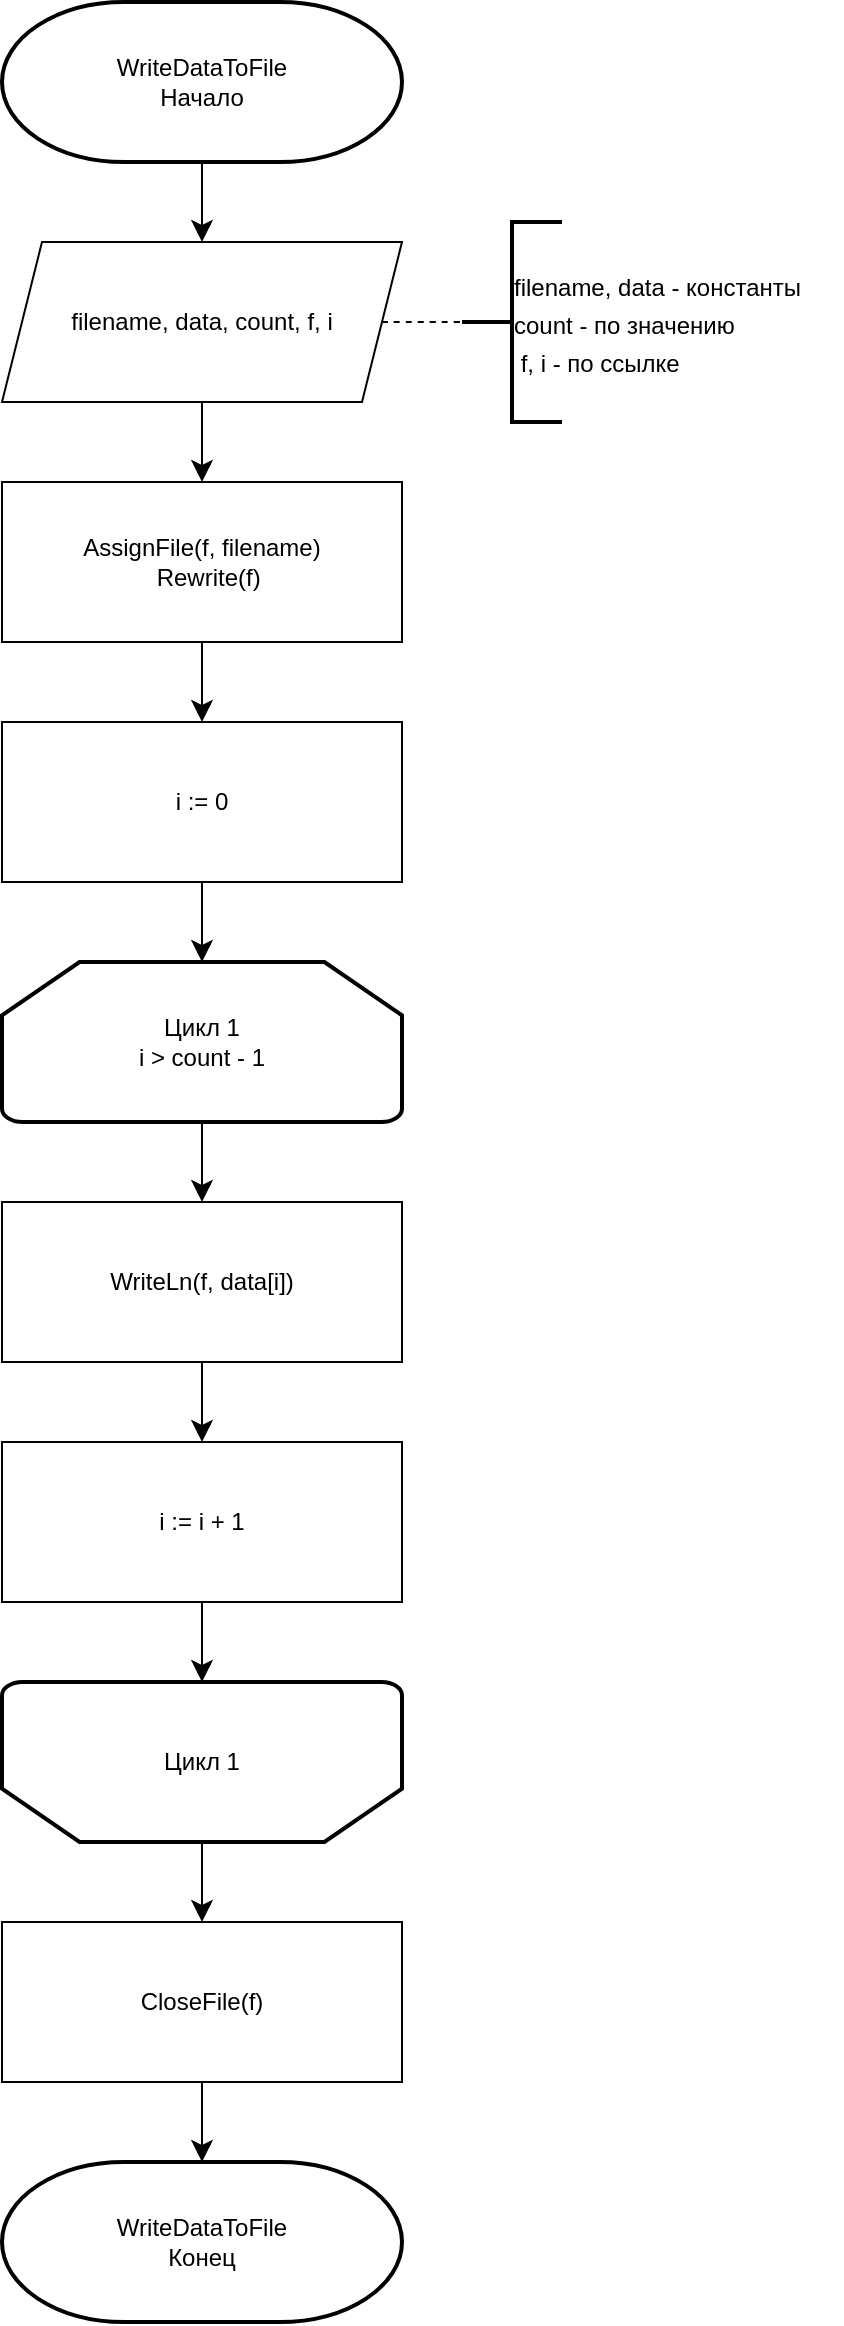 <mxfile version="25.0.3">
  <diagram id="C5RBs43oDa-KdzZeNtuy" name="Page-1">
    <mxGraphModel dx="464" dy="945" grid="1" gridSize="10" guides="1" tooltips="1" connect="1" arrows="1" fold="1" page="1" pageScale="1" pageWidth="827" pageHeight="1169" math="0" shadow="0">
      <root>
        <mxCell id="WIyWlLk6GJQsqaUBKTNV-0" />
        <mxCell id="WIyWlLk6GJQsqaUBKTNV-1" parent="WIyWlLk6GJQsqaUBKTNV-0" />
        <mxCell id="qn3okUwRUSZE87y8_UJs-2" value="" style="edgeStyle=none;curved=1;rounded=0;orthogonalLoop=1;jettySize=auto;html=1;fontSize=12;startSize=8;endSize=8;" edge="1" parent="WIyWlLk6GJQsqaUBKTNV-1" source="qn3okUwRUSZE87y8_UJs-0" target="qn3okUwRUSZE87y8_UJs-1">
          <mxGeometry relative="1" as="geometry" />
        </mxCell>
        <mxCell id="qn3okUwRUSZE87y8_UJs-0" value="WriteDataToFile&lt;div&gt;Начало&lt;/div&gt;" style="strokeWidth=2;html=1;shape=mxgraph.flowchart.terminator;whiteSpace=wrap;" vertex="1" parent="WIyWlLk6GJQsqaUBKTNV-1">
          <mxGeometry x="160" y="40" width="200" height="80" as="geometry" />
        </mxCell>
        <mxCell id="qn3okUwRUSZE87y8_UJs-7" value="" style="edgeStyle=none;curved=1;rounded=0;orthogonalLoop=1;jettySize=auto;html=1;fontSize=12;startSize=8;endSize=8;" edge="1" parent="WIyWlLk6GJQsqaUBKTNV-1" source="qn3okUwRUSZE87y8_UJs-1" target="qn3okUwRUSZE87y8_UJs-6">
          <mxGeometry relative="1" as="geometry" />
        </mxCell>
        <mxCell id="qn3okUwRUSZE87y8_UJs-1" value="filename, data, count, f, i" style="shape=parallelogram;perimeter=parallelogramPerimeter;whiteSpace=wrap;html=1;fixedSize=1;" vertex="1" parent="WIyWlLk6GJQsqaUBKTNV-1">
          <mxGeometry x="160" y="160" width="200" height="80" as="geometry" />
        </mxCell>
        <mxCell id="qn3okUwRUSZE87y8_UJs-3" value="" style="endArrow=none;dashed=1;html=1;rounded=0;fontSize=12;startSize=8;endSize=8;curved=1;exitX=1;exitY=0.5;exitDx=0;exitDy=0;" edge="1" parent="WIyWlLk6GJQsqaUBKTNV-1">
          <mxGeometry width="50" height="50" relative="1" as="geometry">
            <mxPoint x="350" y="200" as="sourcePoint" />
            <mxPoint x="400" y="200" as="targetPoint" />
          </mxGeometry>
        </mxCell>
        <mxCell id="qn3okUwRUSZE87y8_UJs-4" value="" style="strokeWidth=2;html=1;shape=mxgraph.flowchart.annotation_2;align=left;labelPosition=right;pointerEvents=1;" vertex="1" parent="WIyWlLk6GJQsqaUBKTNV-1">
          <mxGeometry x="390" y="150" width="50" height="100" as="geometry" />
        </mxCell>
        <mxCell id="qn3okUwRUSZE87y8_UJs-5" value="&lt;span style=&quot;font-size: 12px;&quot;&gt;filename, data - константы&amp;nbsp;&lt;/span&gt;&lt;div&gt;&lt;span style=&quot;font-size: 12px;&quot;&gt;count - по значению&lt;/span&gt;&lt;/div&gt;&lt;div&gt;&lt;span style=&quot;font-size: 12px;&quot;&gt;&amp;nbsp;f, i - по ссылке&lt;/span&gt;&lt;/div&gt;" style="text;html=1;align=left;verticalAlign=middle;whiteSpace=wrap;rounded=0;fontSize=16;" vertex="1" parent="WIyWlLk6GJQsqaUBKTNV-1">
          <mxGeometry x="414" y="150" width="166" height="100" as="geometry" />
        </mxCell>
        <mxCell id="qn3okUwRUSZE87y8_UJs-11" value="" style="edgeStyle=none;curved=1;rounded=0;orthogonalLoop=1;jettySize=auto;html=1;fontSize=12;startSize=8;endSize=8;" edge="1" parent="WIyWlLk6GJQsqaUBKTNV-1" source="qn3okUwRUSZE87y8_UJs-6" target="qn3okUwRUSZE87y8_UJs-9">
          <mxGeometry relative="1" as="geometry" />
        </mxCell>
        <mxCell id="qn3okUwRUSZE87y8_UJs-6" value="&lt;div&gt;AssignFile(f, filename)&lt;/div&gt;&lt;div&gt;&amp;nbsp; Rewrite(f)&lt;/div&gt;" style="rounded=0;whiteSpace=wrap;html=1;" vertex="1" parent="WIyWlLk6GJQsqaUBKTNV-1">
          <mxGeometry x="160" y="280" width="200" height="80" as="geometry" />
        </mxCell>
        <mxCell id="qn3okUwRUSZE87y8_UJs-13" value="" style="edgeStyle=none;curved=1;rounded=0;orthogonalLoop=1;jettySize=auto;html=1;fontSize=12;startSize=8;endSize=8;" edge="1" parent="WIyWlLk6GJQsqaUBKTNV-1" source="qn3okUwRUSZE87y8_UJs-8" target="qn3okUwRUSZE87y8_UJs-10">
          <mxGeometry relative="1" as="geometry" />
        </mxCell>
        <mxCell id="qn3okUwRUSZE87y8_UJs-8" value="Цикл 1&lt;div&gt;i &amp;gt; count - 1&lt;/div&gt;" style="strokeWidth=2;html=1;shape=mxgraph.flowchart.loop_limit;whiteSpace=wrap;" vertex="1" parent="WIyWlLk6GJQsqaUBKTNV-1">
          <mxGeometry x="160" y="520" width="200" height="80" as="geometry" />
        </mxCell>
        <mxCell id="qn3okUwRUSZE87y8_UJs-12" value="" style="edgeStyle=none;curved=1;rounded=0;orthogonalLoop=1;jettySize=auto;html=1;fontSize=12;startSize=8;endSize=8;" edge="1" parent="WIyWlLk6GJQsqaUBKTNV-1" source="qn3okUwRUSZE87y8_UJs-9" target="qn3okUwRUSZE87y8_UJs-8">
          <mxGeometry relative="1" as="geometry" />
        </mxCell>
        <mxCell id="qn3okUwRUSZE87y8_UJs-9" value="i := 0" style="rounded=0;whiteSpace=wrap;html=1;" vertex="1" parent="WIyWlLk6GJQsqaUBKTNV-1">
          <mxGeometry x="160" y="400" width="200" height="80" as="geometry" />
        </mxCell>
        <mxCell id="qn3okUwRUSZE87y8_UJs-16" value="" style="edgeStyle=none;curved=1;rounded=0;orthogonalLoop=1;jettySize=auto;html=1;fontSize=12;startSize=8;endSize=8;" edge="1" parent="WIyWlLk6GJQsqaUBKTNV-1" source="qn3okUwRUSZE87y8_UJs-10" target="qn3okUwRUSZE87y8_UJs-15">
          <mxGeometry relative="1" as="geometry" />
        </mxCell>
        <mxCell id="qn3okUwRUSZE87y8_UJs-10" value="WriteLn(f, data[i])" style="rounded=0;whiteSpace=wrap;html=1;" vertex="1" parent="WIyWlLk6GJQsqaUBKTNV-1">
          <mxGeometry x="160" y="640" width="200" height="80" as="geometry" />
        </mxCell>
        <mxCell id="qn3okUwRUSZE87y8_UJs-19" value="" style="edgeStyle=none;curved=1;rounded=0;orthogonalLoop=1;jettySize=auto;html=1;fontSize=12;startSize=8;endSize=8;" edge="1" parent="WIyWlLk6GJQsqaUBKTNV-1" source="qn3okUwRUSZE87y8_UJs-14" target="qn3okUwRUSZE87y8_UJs-18">
          <mxGeometry relative="1" as="geometry" />
        </mxCell>
        <mxCell id="qn3okUwRUSZE87y8_UJs-14" value="Цикл 1" style="strokeWidth=2;html=1;shape=mxgraph.flowchart.loop_limit;whiteSpace=wrap;direction=west;" vertex="1" parent="WIyWlLk6GJQsqaUBKTNV-1">
          <mxGeometry x="160" y="880" width="200" height="80" as="geometry" />
        </mxCell>
        <mxCell id="qn3okUwRUSZE87y8_UJs-17" value="" style="edgeStyle=none;curved=1;rounded=0;orthogonalLoop=1;jettySize=auto;html=1;fontSize=12;startSize=8;endSize=8;" edge="1" parent="WIyWlLk6GJQsqaUBKTNV-1" source="qn3okUwRUSZE87y8_UJs-15" target="qn3okUwRUSZE87y8_UJs-14">
          <mxGeometry relative="1" as="geometry" />
        </mxCell>
        <mxCell id="qn3okUwRUSZE87y8_UJs-15" value="i := i + 1" style="rounded=0;whiteSpace=wrap;html=1;" vertex="1" parent="WIyWlLk6GJQsqaUBKTNV-1">
          <mxGeometry x="160" y="760" width="200" height="80" as="geometry" />
        </mxCell>
        <mxCell id="qn3okUwRUSZE87y8_UJs-21" value="" style="edgeStyle=none;curved=1;rounded=0;orthogonalLoop=1;jettySize=auto;html=1;fontSize=12;startSize=8;endSize=8;" edge="1" parent="WIyWlLk6GJQsqaUBKTNV-1" source="qn3okUwRUSZE87y8_UJs-18" target="qn3okUwRUSZE87y8_UJs-20">
          <mxGeometry relative="1" as="geometry" />
        </mxCell>
        <mxCell id="qn3okUwRUSZE87y8_UJs-18" value="CloseFile(f)" style="rounded=0;whiteSpace=wrap;html=1;" vertex="1" parent="WIyWlLk6GJQsqaUBKTNV-1">
          <mxGeometry x="160" y="1000" width="200" height="80" as="geometry" />
        </mxCell>
        <mxCell id="qn3okUwRUSZE87y8_UJs-20" value="WriteDataToFile&lt;div&gt;Конец&lt;/div&gt;" style="strokeWidth=2;html=1;shape=mxgraph.flowchart.terminator;whiteSpace=wrap;" vertex="1" parent="WIyWlLk6GJQsqaUBKTNV-1">
          <mxGeometry x="160" y="1120" width="200" height="80" as="geometry" />
        </mxCell>
      </root>
    </mxGraphModel>
  </diagram>
</mxfile>
